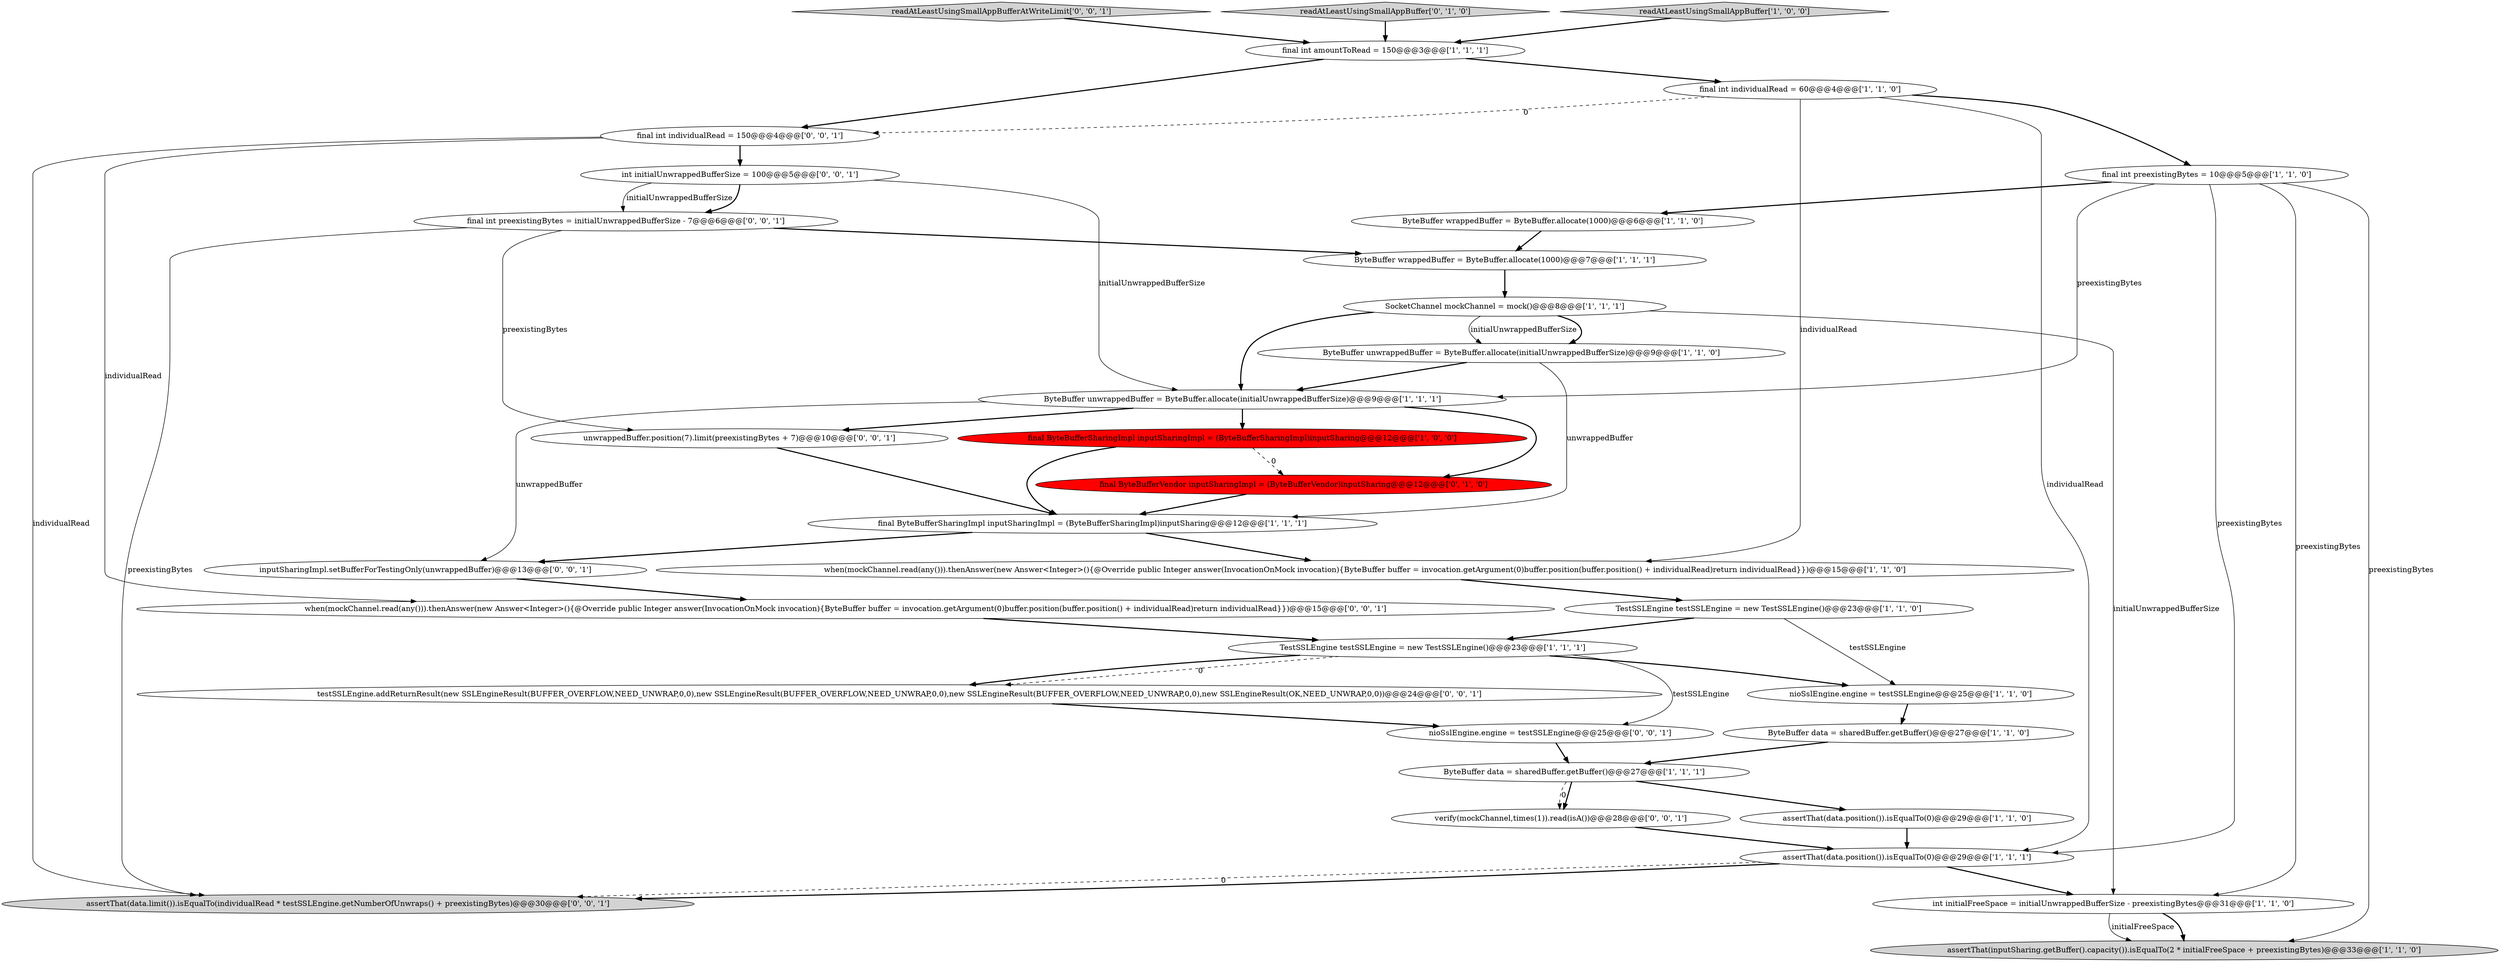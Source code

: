 digraph {
21 [style = filled, label = "final ByteBufferVendor inputSharingImpl = (ByteBufferVendor)inputSharing@@@12@@@['0', '1', '0']", fillcolor = red, shape = ellipse image = "AAA1AAABBB2BBB"];
3 [style = filled, label = "ByteBuffer data = sharedBuffer.getBuffer()@@@27@@@['1', '1', '0']", fillcolor = white, shape = ellipse image = "AAA0AAABBB1BBB"];
14 [style = filled, label = "assertThat(data.position()).isEqualTo(0)@@@29@@@['1', '1', '0']", fillcolor = white, shape = ellipse image = "AAA0AAABBB1BBB"];
8 [style = filled, label = "TestSSLEngine testSSLEngine = new TestSSLEngine()@@@23@@@['1', '1', '1']", fillcolor = white, shape = ellipse image = "AAA0AAABBB1BBB"];
30 [style = filled, label = "verify(mockChannel,times(1)).read(isA())@@@28@@@['0', '0', '1']", fillcolor = white, shape = ellipse image = "AAA0AAABBB3BBB"];
2 [style = filled, label = "final ByteBufferSharingImpl inputSharingImpl = (ByteBufferSharingImpl)inputSharing@@@12@@@['1', '1', '1']", fillcolor = white, shape = ellipse image = "AAA0AAABBB1BBB"];
13 [style = filled, label = "when(mockChannel.read(any())).thenAnswer(new Answer<Integer>(){@Override public Integer answer(InvocationOnMock invocation){ByteBuffer buffer = invocation.getArgument(0)buffer.position(buffer.position() + individualRead)return individualRead}})@@@15@@@['1', '1', '0']", fillcolor = white, shape = ellipse image = "AAA0AAABBB1BBB"];
26 [style = filled, label = "assertThat(data.limit()).isEqualTo(individualRead * testSSLEngine.getNumberOfUnwraps() + preexistingBytes)@@@30@@@['0', '0', '1']", fillcolor = lightgray, shape = ellipse image = "AAA0AAABBB3BBB"];
5 [style = filled, label = "int initialFreeSpace = initialUnwrappedBufferSize - preexistingBytes@@@31@@@['1', '1', '0']", fillcolor = white, shape = ellipse image = "AAA0AAABBB1BBB"];
18 [style = filled, label = "ByteBuffer data = sharedBuffer.getBuffer()@@@27@@@['1', '1', '1']", fillcolor = white, shape = ellipse image = "AAA0AAABBB1BBB"];
23 [style = filled, label = "final int individualRead = 150@@@4@@@['0', '0', '1']", fillcolor = white, shape = ellipse image = "AAA0AAABBB3BBB"];
33 [style = filled, label = "inputSharingImpl.setBufferForTestingOnly(unwrappedBuffer)@@@13@@@['0', '0', '1']", fillcolor = white, shape = ellipse image = "AAA0AAABBB3BBB"];
19 [style = filled, label = "assertThat(inputSharing.getBuffer().capacity()).isEqualTo(2 * initialFreeSpace + preexistingBytes)@@@33@@@['1', '1', '0']", fillcolor = lightgray, shape = ellipse image = "AAA0AAABBB1BBB"];
0 [style = filled, label = "nioSslEngine.engine = testSSLEngine@@@25@@@['1', '1', '0']", fillcolor = white, shape = ellipse image = "AAA0AAABBB1BBB"];
7 [style = filled, label = "ByteBuffer wrappedBuffer = ByteBuffer.allocate(1000)@@@7@@@['1', '1', '1']", fillcolor = white, shape = ellipse image = "AAA0AAABBB1BBB"];
27 [style = filled, label = "readAtLeastUsingSmallAppBufferAtWriteLimit['0', '0', '1']", fillcolor = lightgray, shape = diamond image = "AAA0AAABBB3BBB"];
31 [style = filled, label = "nioSslEngine.engine = testSSLEngine@@@25@@@['0', '0', '1']", fillcolor = white, shape = ellipse image = "AAA0AAABBB3BBB"];
6 [style = filled, label = "final int individualRead = 60@@@4@@@['1', '1', '0']", fillcolor = white, shape = ellipse image = "AAA0AAABBB1BBB"];
16 [style = filled, label = "final int amountToRead = 150@@@3@@@['1', '1', '1']", fillcolor = white, shape = ellipse image = "AAA0AAABBB1BBB"];
22 [style = filled, label = "readAtLeastUsingSmallAppBuffer['0', '1', '0']", fillcolor = lightgray, shape = diamond image = "AAA0AAABBB2BBB"];
28 [style = filled, label = "final int preexistingBytes = initialUnwrappedBufferSize - 7@@@6@@@['0', '0', '1']", fillcolor = white, shape = ellipse image = "AAA0AAABBB3BBB"];
4 [style = filled, label = "final ByteBufferSharingImpl inputSharingImpl = (ByteBufferSharingImpl)inputSharing@@@12@@@['1', '0', '0']", fillcolor = red, shape = ellipse image = "AAA1AAABBB1BBB"];
12 [style = filled, label = "TestSSLEngine testSSLEngine = new TestSSLEngine()@@@23@@@['1', '1', '0']", fillcolor = white, shape = ellipse image = "AAA0AAABBB1BBB"];
32 [style = filled, label = "int initialUnwrappedBufferSize = 100@@@5@@@['0', '0', '1']", fillcolor = white, shape = ellipse image = "AAA0AAABBB3BBB"];
20 [style = filled, label = "ByteBuffer unwrappedBuffer = ByteBuffer.allocate(initialUnwrappedBufferSize)@@@9@@@['1', '1', '1']", fillcolor = white, shape = ellipse image = "AAA0AAABBB1BBB"];
17 [style = filled, label = "ByteBuffer wrappedBuffer = ByteBuffer.allocate(1000)@@@6@@@['1', '1', '0']", fillcolor = white, shape = ellipse image = "AAA0AAABBB1BBB"];
10 [style = filled, label = "ByteBuffer unwrappedBuffer = ByteBuffer.allocate(initialUnwrappedBufferSize)@@@9@@@['1', '1', '0']", fillcolor = white, shape = ellipse image = "AAA0AAABBB1BBB"];
11 [style = filled, label = "assertThat(data.position()).isEqualTo(0)@@@29@@@['1', '1', '1']", fillcolor = white, shape = ellipse image = "AAA0AAABBB1BBB"];
15 [style = filled, label = "SocketChannel mockChannel = mock()@@@8@@@['1', '1', '1']", fillcolor = white, shape = ellipse image = "AAA0AAABBB1BBB"];
9 [style = filled, label = "final int preexistingBytes = 10@@@5@@@['1', '1', '0']", fillcolor = white, shape = ellipse image = "AAA0AAABBB1BBB"];
25 [style = filled, label = "unwrappedBuffer.position(7).limit(preexistingBytes + 7)@@@10@@@['0', '0', '1']", fillcolor = white, shape = ellipse image = "AAA0AAABBB3BBB"];
1 [style = filled, label = "readAtLeastUsingSmallAppBuffer['1', '0', '0']", fillcolor = lightgray, shape = diamond image = "AAA0AAABBB1BBB"];
29 [style = filled, label = "when(mockChannel.read(any())).thenAnswer(new Answer<Integer>(){@Override public Integer answer(InvocationOnMock invocation){ByteBuffer buffer = invocation.getArgument(0)buffer.position(buffer.position() + individualRead)return individualRead}})@@@15@@@['0', '0', '1']", fillcolor = white, shape = ellipse image = "AAA0AAABBB3BBB"];
24 [style = filled, label = "testSSLEngine.addReturnResult(new SSLEngineResult(BUFFER_OVERFLOW,NEED_UNWRAP,0,0),new SSLEngineResult(BUFFER_OVERFLOW,NEED_UNWRAP,0,0),new SSLEngineResult(BUFFER_OVERFLOW,NEED_UNWRAP,0,0),new SSLEngineResult(OK,NEED_UNWRAP,0,0))@@@24@@@['0', '0', '1']", fillcolor = white, shape = ellipse image = "AAA0AAABBB3BBB"];
0->3 [style = bold, label=""];
29->8 [style = bold, label=""];
15->10 [style = bold, label=""];
10->20 [style = bold, label=""];
9->11 [style = solid, label="preexistingBytes"];
22->16 [style = bold, label=""];
18->30 [style = dashed, label="0"];
16->6 [style = bold, label=""];
15->5 [style = solid, label="initialUnwrappedBufferSize"];
28->25 [style = solid, label="preexistingBytes"];
11->26 [style = dashed, label="0"];
8->31 [style = solid, label="testSSLEngine"];
28->7 [style = bold, label=""];
23->32 [style = bold, label=""];
18->30 [style = bold, label=""];
9->17 [style = bold, label=""];
31->18 [style = bold, label=""];
4->2 [style = bold, label=""];
16->23 [style = bold, label=""];
27->16 [style = bold, label=""];
10->2 [style = solid, label="unwrappedBuffer"];
15->10 [style = solid, label="initialUnwrappedBufferSize"];
23->29 [style = solid, label="individualRead"];
4->21 [style = dashed, label="0"];
20->25 [style = bold, label=""];
8->24 [style = dashed, label="0"];
25->2 [style = bold, label=""];
9->19 [style = solid, label="preexistingBytes"];
20->4 [style = bold, label=""];
21->2 [style = bold, label=""];
2->13 [style = bold, label=""];
3->18 [style = bold, label=""];
20->21 [style = bold, label=""];
17->7 [style = bold, label=""];
8->0 [style = bold, label=""];
5->19 [style = bold, label=""];
33->29 [style = bold, label=""];
23->26 [style = solid, label="individualRead"];
11->5 [style = bold, label=""];
30->11 [style = bold, label=""];
13->12 [style = bold, label=""];
28->26 [style = solid, label="preexistingBytes"];
6->13 [style = solid, label="individualRead"];
24->31 [style = bold, label=""];
32->28 [style = solid, label="initialUnwrappedBufferSize"];
1->16 [style = bold, label=""];
12->8 [style = bold, label=""];
15->20 [style = bold, label=""];
6->23 [style = dashed, label="0"];
2->33 [style = bold, label=""];
7->15 [style = bold, label=""];
12->0 [style = solid, label="testSSLEngine"];
32->20 [style = solid, label="initialUnwrappedBufferSize"];
6->9 [style = bold, label=""];
6->11 [style = solid, label="individualRead"];
20->33 [style = solid, label="unwrappedBuffer"];
14->11 [style = bold, label=""];
32->28 [style = bold, label=""];
18->14 [style = bold, label=""];
5->19 [style = solid, label="initialFreeSpace"];
9->5 [style = solid, label="preexistingBytes"];
11->26 [style = bold, label=""];
9->20 [style = solid, label="preexistingBytes"];
8->24 [style = bold, label=""];
}
